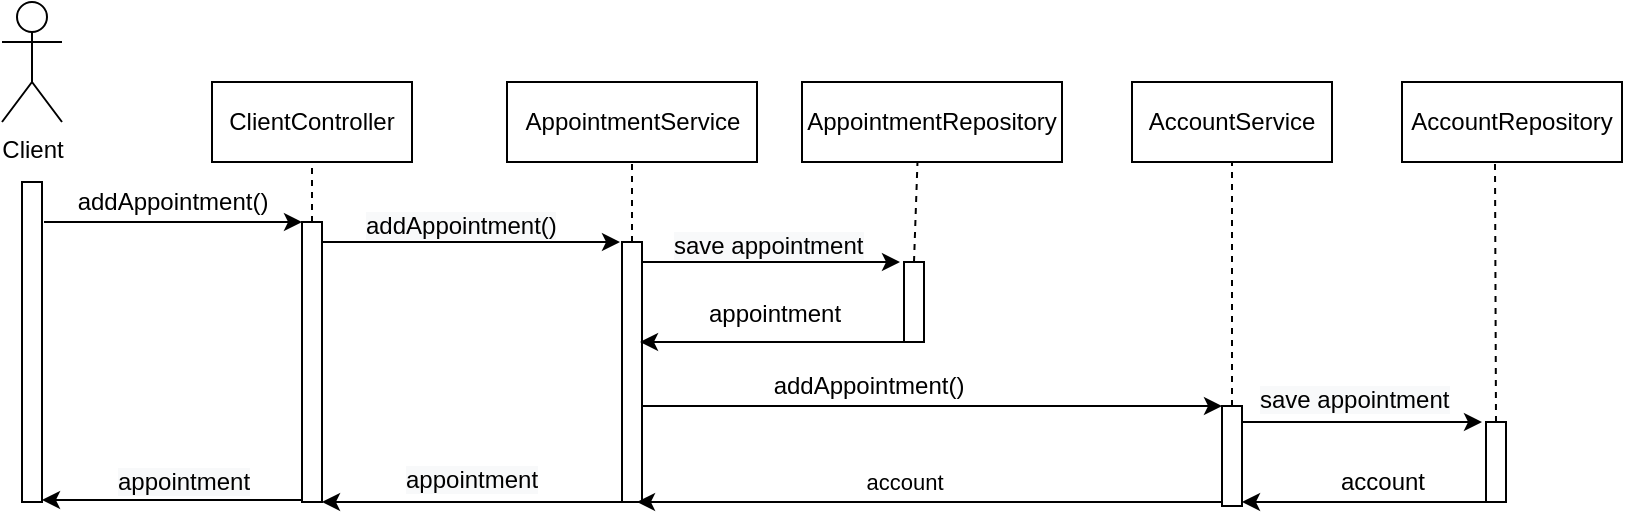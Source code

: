 <mxfile version="14.6.6" type="device"><diagram id="y6GdJ6xckU6QEKWPB7kA" name="Page-1"><mxGraphModel dx="1278" dy="580" grid="1" gridSize="10" guides="1" tooltips="1" connect="1" arrows="1" fold="1" page="1" pageScale="1" pageWidth="827" pageHeight="1169" math="0" shadow="0"><root><mxCell id="0"/><mxCell id="1" parent="0"/><mxCell id="zA3TRZq3XPvpmUEt1W1c-1" value="Client" style="shape=umlActor;verticalLabelPosition=bottom;verticalAlign=top;html=1;outlineConnect=0;" vertex="1" parent="1"><mxGeometry x="80" y="190" width="30" height="60" as="geometry"/></mxCell><mxCell id="zA3TRZq3XPvpmUEt1W1c-2" value="" style="rounded=0;whiteSpace=wrap;html=1;direction=south;" vertex="1" parent="1"><mxGeometry x="90" y="280" width="10" height="160" as="geometry"/></mxCell><mxCell id="zA3TRZq3XPvpmUEt1W1c-4" value="addAppointment()" style="text;html=1;align=center;verticalAlign=middle;resizable=0;points=[];autosize=1;strokeColor=none;" vertex="1" parent="1"><mxGeometry x="110" y="280" width="110" height="20" as="geometry"/></mxCell><mxCell id="zA3TRZq3XPvpmUEt1W1c-7" value="" style="endArrow=none;dashed=1;html=1;exitX=0;exitY=0.5;exitDx=0;exitDy=0;entryX=0.5;entryY=1;entryDx=0;entryDy=0;" edge="1" parent="1" source="zA3TRZq3XPvpmUEt1W1c-5" target="zA3TRZq3XPvpmUEt1W1c-9"><mxGeometry width="50" height="50" relative="1" as="geometry"><mxPoint x="270" y="300" as="sourcePoint"/><mxPoint x="285" y="270" as="targetPoint"/></mxGeometry></mxCell><mxCell id="zA3TRZq3XPvpmUEt1W1c-9" value="ClientController" style="rounded=0;whiteSpace=wrap;html=1;" vertex="1" parent="1"><mxGeometry x="185" y="230" width="100" height="40" as="geometry"/></mxCell><mxCell id="zA3TRZq3XPvpmUEt1W1c-5" value="" style="rounded=0;whiteSpace=wrap;html=1;direction=south;" vertex="1" parent="1"><mxGeometry x="230" y="300" width="10" height="140" as="geometry"/></mxCell><mxCell id="zA3TRZq3XPvpmUEt1W1c-11" value="" style="endArrow=classic;html=1;" edge="1" parent="1"><mxGeometry width="50" height="50" relative="1" as="geometry"><mxPoint x="101" y="300" as="sourcePoint"/><mxPoint x="230" y="300" as="targetPoint"/></mxGeometry></mxCell><mxCell id="zA3TRZq3XPvpmUEt1W1c-12" value="" style="endArrow=classic;html=1;" edge="1" parent="1"><mxGeometry width="50" height="50" relative="1" as="geometry"><mxPoint x="240" y="310" as="sourcePoint"/><mxPoint x="389" y="310" as="targetPoint"/></mxGeometry></mxCell><mxCell id="zA3TRZq3XPvpmUEt1W1c-14" value="&lt;span style=&quot;color: rgb(0, 0, 0); font-family: helvetica; font-size: 12px; font-style: normal; font-weight: 400; letter-spacing: normal; text-align: center; text-indent: 0px; text-transform: none; word-spacing: 0px; background-color: rgb(248, 249, 250); display: inline; float: none;&quot;&gt;addAppointment()&lt;/span&gt;" style="text;whiteSpace=wrap;html=1;" vertex="1" parent="1"><mxGeometry x="260" y="288" width="120" height="30" as="geometry"/></mxCell><mxCell id="zA3TRZq3XPvpmUEt1W1c-15" value="" style="rounded=0;whiteSpace=wrap;html=1;direction=south;" vertex="1" parent="1"><mxGeometry x="390" y="310" width="10" height="130" as="geometry"/></mxCell><mxCell id="zA3TRZq3XPvpmUEt1W1c-18" value="" style="endArrow=none;dashed=1;html=1;exitX=0;exitY=0.5;exitDx=0;exitDy=0;entryX=0.5;entryY=1;entryDx=0;entryDy=0;" edge="1" parent="1" source="zA3TRZq3XPvpmUEt1W1c-15" target="zA3TRZq3XPvpmUEt1W1c-19"><mxGeometry width="50" height="50" relative="1" as="geometry"><mxPoint x="660" y="320" as="sourcePoint"/><mxPoint x="395" y="280" as="targetPoint"/></mxGeometry></mxCell><mxCell id="zA3TRZq3XPvpmUEt1W1c-19" value="AppointmentService" style="rounded=0;whiteSpace=wrap;html=1;" vertex="1" parent="1"><mxGeometry x="332.5" y="230" width="125" height="40" as="geometry"/></mxCell><mxCell id="zA3TRZq3XPvpmUEt1W1c-21" value="" style="endArrow=classic;html=1;" edge="1" parent="1"><mxGeometry width="50" height="50" relative="1" as="geometry"><mxPoint x="400" y="320" as="sourcePoint"/><mxPoint x="529" y="320" as="targetPoint"/><Array as="points"><mxPoint x="480" y="320"/></Array></mxGeometry></mxCell><mxCell id="zA3TRZq3XPvpmUEt1W1c-24" value="&lt;span style=&quot;color: rgb(0 , 0 , 0) ; font-family: &amp;#34;helvetica&amp;#34; ; font-size: 12px ; font-style: normal ; font-weight: 400 ; letter-spacing: normal ; text-align: center ; text-indent: 0px ; text-transform: none ; word-spacing: 0px ; background-color: rgb(248 , 249 , 250) ; display: inline ; float: none&quot;&gt;save appointment&lt;/span&gt;" style="text;whiteSpace=wrap;html=1;" vertex="1" parent="1"><mxGeometry x="414" y="298" width="120" height="30" as="geometry"/></mxCell><mxCell id="zA3TRZq3XPvpmUEt1W1c-27" value="" style="rounded=0;whiteSpace=wrap;html=1;direction=south;" vertex="1" parent="1"><mxGeometry x="531" y="320" width="10" height="40" as="geometry"/></mxCell><mxCell id="zA3TRZq3XPvpmUEt1W1c-28" value="" style="endArrow=none;dashed=1;html=1;exitX=0;exitY=0.5;exitDx=0;exitDy=0;entryX=0.445;entryY=0.925;entryDx=0;entryDy=0;entryPerimeter=0;" edge="1" parent="1" target="zA3TRZq3XPvpmUEt1W1c-29"><mxGeometry width="50" height="50" relative="1" as="geometry"><mxPoint x="536" y="320" as="sourcePoint"/><mxPoint x="535" y="273" as="targetPoint"/></mxGeometry></mxCell><mxCell id="zA3TRZq3XPvpmUEt1W1c-29" value="AppointmentRepository" style="rounded=0;whiteSpace=wrap;html=1;" vertex="1" parent="1"><mxGeometry x="480" y="230" width="130" height="40" as="geometry"/></mxCell><mxCell id="zA3TRZq3XPvpmUEt1W1c-30" value="" style="endArrow=classic;html=1;exitX=0.75;exitY=1;exitDx=0;exitDy=0;" edge="1" parent="1"><mxGeometry width="50" height="50" relative="1" as="geometry"><mxPoint x="531" y="360" as="sourcePoint"/><mxPoint x="399" y="360" as="targetPoint"/></mxGeometry></mxCell><mxCell id="zA3TRZq3XPvpmUEt1W1c-31" value="appointment" style="text;html=1;align=center;verticalAlign=middle;resizable=0;points=[];autosize=1;strokeColor=none;" vertex="1" parent="1"><mxGeometry x="426" y="336" width="80" height="20" as="geometry"/></mxCell><mxCell id="zA3TRZq3XPvpmUEt1W1c-32" value="" style="endArrow=classic;html=1;" edge="1" parent="1"><mxGeometry width="50" height="50" relative="1" as="geometry"><mxPoint x="400" y="392" as="sourcePoint"/><mxPoint x="690" y="392" as="targetPoint"/></mxGeometry></mxCell><mxCell id="zA3TRZq3XPvpmUEt1W1c-34" value="addAppointment()" style="text;html=1;align=center;verticalAlign=middle;resizable=0;points=[];autosize=1;strokeColor=none;" vertex="1" parent="1"><mxGeometry x="458" y="372" width="110" height="20" as="geometry"/></mxCell><mxCell id="zA3TRZq3XPvpmUEt1W1c-38" value="" style="rounded=0;whiteSpace=wrap;html=1;direction=south;" vertex="1" parent="1"><mxGeometry x="690" y="392" width="10" height="50" as="geometry"/></mxCell><mxCell id="zA3TRZq3XPvpmUEt1W1c-39" value="AccountService" style="rounded=0;whiteSpace=wrap;html=1;" vertex="1" parent="1"><mxGeometry x="645" y="230" width="100" height="40" as="geometry"/></mxCell><mxCell id="zA3TRZq3XPvpmUEt1W1c-40" value="" style="endArrow=none;dashed=1;html=1;exitX=0;exitY=0.5;exitDx=0;exitDy=0;entryX=0.5;entryY=1;entryDx=0;entryDy=0;" edge="1" parent="1" source="zA3TRZq3XPvpmUEt1W1c-38" target="zA3TRZq3XPvpmUEt1W1c-39"><mxGeometry width="50" height="50" relative="1" as="geometry"><mxPoint x="620" y="320" as="sourcePoint"/><mxPoint x="670" y="270" as="targetPoint"/></mxGeometry></mxCell><mxCell id="zA3TRZq3XPvpmUEt1W1c-41" value="" style="endArrow=classic;html=1;" edge="1" parent="1"><mxGeometry width="50" height="50" relative="1" as="geometry"><mxPoint x="700" y="400" as="sourcePoint"/><mxPoint x="820" y="400" as="targetPoint"/></mxGeometry></mxCell><mxCell id="zA3TRZq3XPvpmUEt1W1c-42" value="&lt;span style=&quot;color: rgb(0, 0, 0); font-family: helvetica; font-size: 12px; font-style: normal; font-weight: 400; letter-spacing: normal; text-align: center; text-indent: 0px; text-transform: none; word-spacing: 0px; background-color: rgb(248, 249, 250); display: inline; float: none;&quot;&gt;save appointment&lt;/span&gt;" style="text;whiteSpace=wrap;html=1;" vertex="1" parent="1"><mxGeometry x="707" y="375" width="120" height="30" as="geometry"/></mxCell><mxCell id="zA3TRZq3XPvpmUEt1W1c-43" value="" style="rounded=0;whiteSpace=wrap;html=1;direction=south;" vertex="1" parent="1"><mxGeometry x="822" y="400" width="10" height="40" as="geometry"/></mxCell><mxCell id="zA3TRZq3XPvpmUEt1W1c-45" value="AccountRepository" style="rounded=0;whiteSpace=wrap;html=1;" vertex="1" parent="1"><mxGeometry x="780" y="230" width="110" height="40" as="geometry"/></mxCell><mxCell id="zA3TRZq3XPvpmUEt1W1c-46" value="" style="endArrow=none;dashed=1;html=1;entryX=0.5;entryY=1;entryDx=0;entryDy=0;" edge="1" parent="1"><mxGeometry width="50" height="50" relative="1" as="geometry"><mxPoint x="827" y="400" as="sourcePoint"/><mxPoint x="826.5" y="270" as="targetPoint"/></mxGeometry></mxCell><mxCell id="zA3TRZq3XPvpmUEt1W1c-47" value="" style="endArrow=classic;html=1;exitX=0.75;exitY=1;exitDx=0;exitDy=0;" edge="1" parent="1"><mxGeometry width="50" height="50" relative="1" as="geometry"><mxPoint x="822" y="440" as="sourcePoint"/><mxPoint x="700" y="440" as="targetPoint"/></mxGeometry></mxCell><mxCell id="zA3TRZq3XPvpmUEt1W1c-48" value="account" style="text;html=1;align=center;verticalAlign=middle;resizable=0;points=[];autosize=1;strokeColor=none;" vertex="1" parent="1"><mxGeometry x="740" y="420" width="60" height="20" as="geometry"/></mxCell><mxCell id="zA3TRZq3XPvpmUEt1W1c-50" value="" style="endArrow=classic;html=1;entryX=1;entryY=0.25;entryDx=0;entryDy=0;" edge="1" parent="1" target="zA3TRZq3XPvpmUEt1W1c-15"><mxGeometry width="50" height="50" relative="1" as="geometry"><mxPoint x="690" y="440" as="sourcePoint"/><mxPoint x="670" y="270" as="targetPoint"/></mxGeometry></mxCell><mxCell id="zA3TRZq3XPvpmUEt1W1c-51" value="account" style="edgeLabel;html=1;align=center;verticalAlign=middle;resizable=0;points=[];" vertex="1" connectable="0" parent="zA3TRZq3XPvpmUEt1W1c-50"><mxGeometry x="0.086" y="-10" relative="1" as="geometry"><mxPoint as="offset"/></mxGeometry></mxCell><mxCell id="zA3TRZq3XPvpmUEt1W1c-52" value="" style="endArrow=classic;html=1;exitX=1;exitY=1;exitDx=0;exitDy=0;entryX=1;entryY=0;entryDx=0;entryDy=0;" edge="1" parent="1" source="zA3TRZq3XPvpmUEt1W1c-15" target="zA3TRZq3XPvpmUEt1W1c-5"><mxGeometry width="50" height="50" relative="1" as="geometry"><mxPoint x="620" y="320" as="sourcePoint"/><mxPoint x="670" y="270" as="targetPoint"/></mxGeometry></mxCell><mxCell id="zA3TRZq3XPvpmUEt1W1c-53" value="" style="endArrow=classic;html=1;entryX=1;entryY=0;entryDx=0;entryDy=0;" edge="1" parent="1"><mxGeometry width="50" height="50" relative="1" as="geometry"><mxPoint x="230" y="439" as="sourcePoint"/><mxPoint x="100" y="439" as="targetPoint"/></mxGeometry></mxCell><mxCell id="zA3TRZq3XPvpmUEt1W1c-54" value="&lt;span style=&quot;color: rgb(0, 0, 0); font-family: helvetica; font-size: 12px; font-style: normal; font-weight: 400; letter-spacing: normal; text-align: center; text-indent: 0px; text-transform: none; word-spacing: 0px; background-color: rgb(248, 249, 250); display: inline; float: none;&quot;&gt;appointment&lt;/span&gt;" style="text;whiteSpace=wrap;html=1;" vertex="1" parent="1"><mxGeometry x="280" y="415" width="90" height="30" as="geometry"/></mxCell><mxCell id="zA3TRZq3XPvpmUEt1W1c-55" value="&lt;span style=&quot;color: rgb(0, 0, 0); font-family: helvetica; font-size: 12px; font-style: normal; font-weight: 400; letter-spacing: normal; text-align: center; text-indent: 0px; text-transform: none; word-spacing: 0px; background-color: rgb(248, 249, 250); display: inline; float: none;&quot;&gt;appointment&lt;/span&gt;" style="text;whiteSpace=wrap;html=1;" vertex="1" parent="1"><mxGeometry x="136" y="416" width="90" height="30" as="geometry"/></mxCell></root></mxGraphModel></diagram></mxfile>
